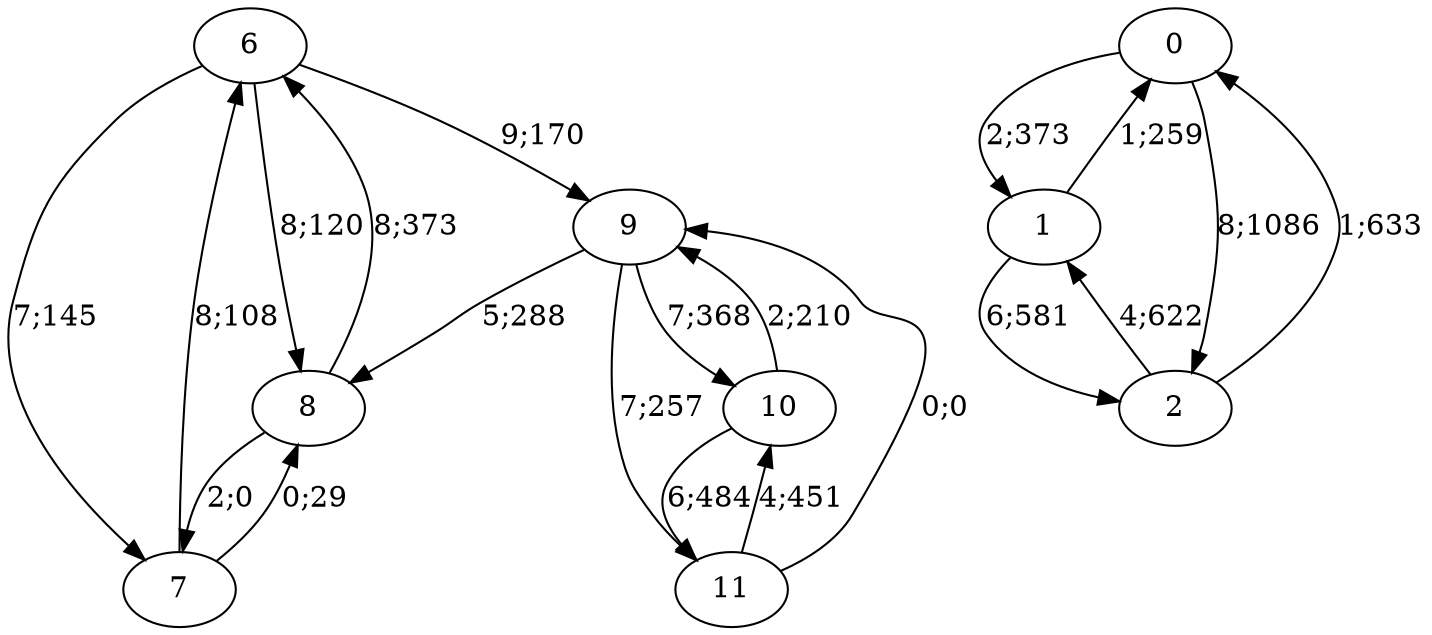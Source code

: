 digraph graph9127 {














6 -> 9 [color=black,label="9;170"]
6 -> 7 [color=black,label="7;145"]
6 -> 8 [color=black,label="8;120"]


7 -> 6 [color=black,label="8;108"]
7 -> 8 [color=black,label="0;29"]


8 -> 6 [color=black,label="8;373"]
8 -> 7 [color=black,label="2;0"]


























9 -> 8 [color=black,label="5;288"]
9 -> 10 [color=black,label="7;368"]
9 -> 11 [color=black,label="7;257"]


10 -> 9 [color=black,label="2;210"]
10 -> 11 [color=black,label="6;484"]


11 -> 9 [color=black,label="0;0"]
11 -> 10 [color=black,label="4;451"]


0 -> 1 [color=black,label="2;373"]
0 -> 2 [color=black,label="8;1086"]


1 -> 0 [color=black,label="1;259"]
1 -> 2 [color=black,label="6;581"]


2 -> 0 [color=black,label="1;633"]
2 -> 1 [color=black,label="4;622"]



















}